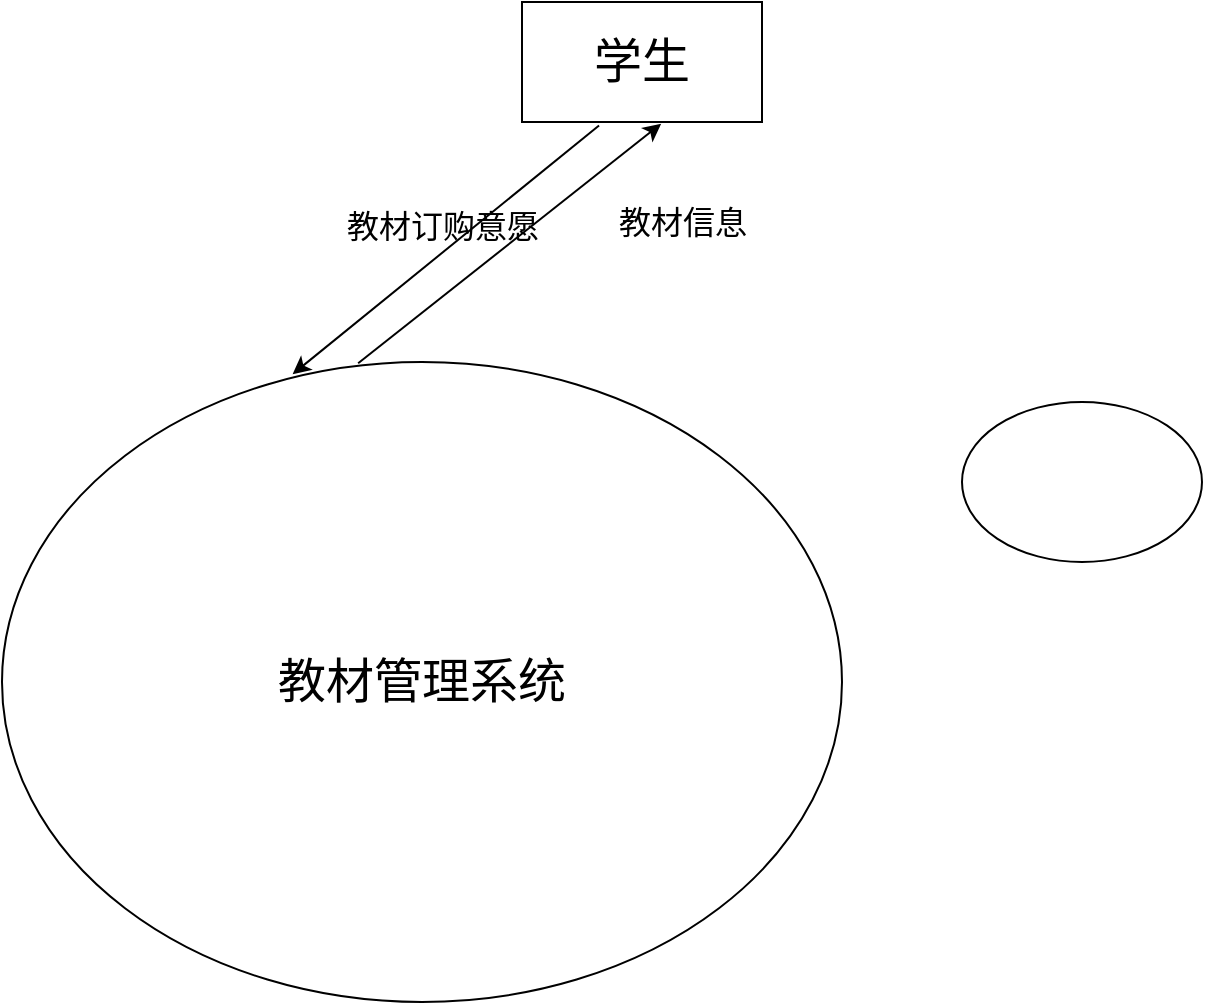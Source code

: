 <mxfile version="20.5.1" type="github" pages="2">
  <diagram id="0vzp7WWWNa5fnZnYjc-W" name="第 1 页">
    <mxGraphModel dx="1221" dy="688" grid="1" gridSize="10" guides="1" tooltips="1" connect="1" arrows="1" fold="1" page="1" pageScale="1" pageWidth="3300" pageHeight="4681" math="0" shadow="0">
      <root>
        <mxCell id="0" />
        <mxCell id="1" parent="0" />
        <mxCell id="JfxYv5Btw3v5KuXTqHrb-6" value="&lt;font style=&quot;font-size: 24px;&quot;&gt;教材管理系统&lt;/font&gt;" style="ellipse;whiteSpace=wrap;html=1;" vertex="1" parent="1">
          <mxGeometry x="230" y="390" width="420" height="320" as="geometry" />
        </mxCell>
        <mxCell id="JfxYv5Btw3v5KuXTqHrb-7" value="学生" style="rounded=0;whiteSpace=wrap;html=1;fontSize=24;" vertex="1" parent="1">
          <mxGeometry x="490" y="210" width="120" height="60" as="geometry" />
        </mxCell>
        <mxCell id="JfxYv5Btw3v5KuXTqHrb-8" value="" style="endArrow=classic;html=1;rounded=0;fontSize=24;exitX=0.321;exitY=1.029;exitDx=0;exitDy=0;entryX=0.346;entryY=0.019;entryDx=0;entryDy=0;entryPerimeter=0;exitPerimeter=0;" edge="1" parent="1" source="JfxYv5Btw3v5KuXTqHrb-7" target="JfxYv5Btw3v5KuXTqHrb-6">
          <mxGeometry width="50" height="50" relative="1" as="geometry">
            <mxPoint x="600" y="520" as="sourcePoint" />
            <mxPoint x="650" y="470" as="targetPoint" />
          </mxGeometry>
        </mxCell>
        <mxCell id="JfxYv5Btw3v5KuXTqHrb-9" value="&lt;font style=&quot;font-size: 16px;&quot;&gt;教材订购意愿&lt;/font&gt;" style="text;html=1;align=center;verticalAlign=middle;resizable=0;points=[];autosize=1;strokeColor=none;fillColor=none;fontSize=24;" vertex="1" parent="1">
          <mxGeometry x="390" y="300" width="120" height="40" as="geometry" />
        </mxCell>
        <mxCell id="JfxYv5Btw3v5KuXTqHrb-10" value="" style="endArrow=classic;html=1;rounded=0;fontSize=16;exitX=0.424;exitY=0.002;exitDx=0;exitDy=0;exitPerimeter=0;entryX=0.58;entryY=1.014;entryDx=0;entryDy=0;entryPerimeter=0;" edge="1" parent="1" source="JfxYv5Btw3v5KuXTqHrb-6" target="JfxYv5Btw3v5KuXTqHrb-7">
          <mxGeometry width="50" height="50" relative="1" as="geometry">
            <mxPoint x="600" y="520" as="sourcePoint" />
            <mxPoint x="538" y="260" as="targetPoint" />
          </mxGeometry>
        </mxCell>
        <mxCell id="JfxYv5Btw3v5KuXTqHrb-11" value="教材信息" style="text;html=1;align=center;verticalAlign=middle;resizable=0;points=[];autosize=1;strokeColor=none;fillColor=none;fontSize=16;" vertex="1" parent="1">
          <mxGeometry x="525" y="305" width="90" height="30" as="geometry" />
        </mxCell>
        <mxCell id="FSQZs6_akRhokArZH-Iy-1" value="" style="ellipse;whiteSpace=wrap;html=1;fontSize=16;" vertex="1" parent="1">
          <mxGeometry x="710" y="410" width="120" height="80" as="geometry" />
        </mxCell>
      </root>
    </mxGraphModel>
  </diagram>
  <diagram id="KHN9wj7DkpqPb4A0n3hw" name="第 2 页">
    <mxGraphModel dx="1038" dy="585" grid="1" gridSize="10" guides="1" tooltips="1" connect="1" arrows="1" fold="1" page="1" pageScale="1" pageWidth="3300" pageHeight="4681" math="0" shadow="0">
      <root>
        <mxCell id="0" />
        <mxCell id="1" parent="0" />
        <mxCell id="d5KELuAqfocpJkqIGLVg-1" value="" style="ellipse;whiteSpace=wrap;html=1;fontSize=16;" vertex="1" parent="1">
          <mxGeometry x="500" y="280" width="120" height="80" as="geometry" />
        </mxCell>
        <mxCell id="d5KELuAqfocpJkqIGLVg-2" value="" style="shape=document;whiteSpace=wrap;html=1;boundedLbl=1;fontSize=16;" vertex="1" parent="1">
          <mxGeometry x="270" y="170" width="120" height="80" as="geometry" />
        </mxCell>
      </root>
    </mxGraphModel>
  </diagram>
</mxfile>
